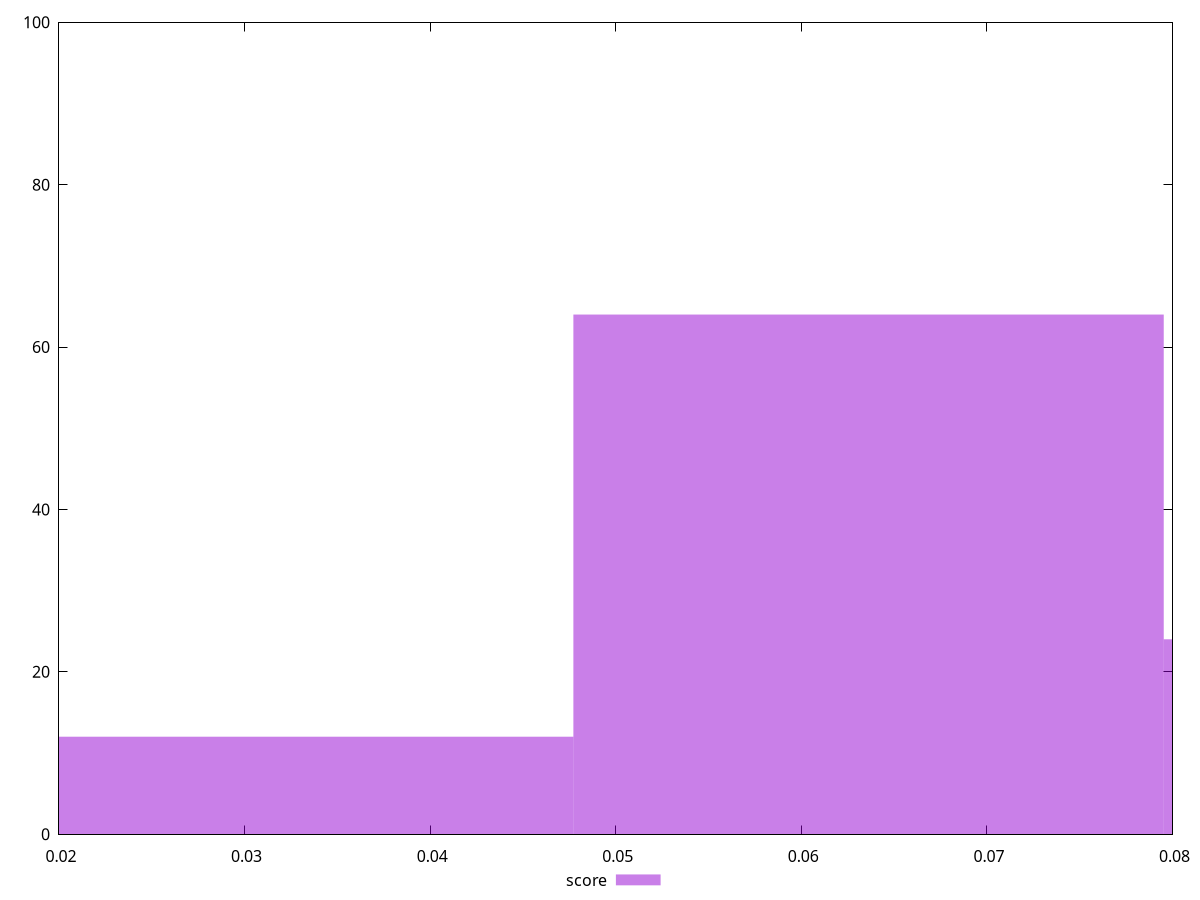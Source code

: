 reset

$score <<EOF
0.06362229707515153 64
0.09543344561272729 24
0.031811148537575766 12
EOF

set key outside below
set boxwidth 0.031811148537575766
set xrange [0.02:0.08]
set yrange [0:100]
set trange [0:100]
set style fill transparent solid 0.5 noborder
set terminal svg size 640, 490 enhanced background rgb 'white'
set output "report_00013_2021-02-09T12-04-24.940Z/interactive/samples/pages/score/histogram.svg"

plot $score title "score" with boxes

reset
